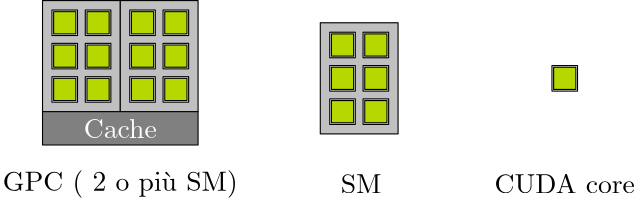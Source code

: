 <?xml version="1.0"?>
<!DOCTYPE ipe SYSTEM "ipe.dtd">
<ipe version="70218" creator="Ipe 7.2.28">
<info created="D:20250209172619" modified="D:20250211123430"/>
<ipestyle name="basic">
<symbol name="arrow/arc(spx)">
<path stroke="sym-stroke" fill="sym-stroke" pen="sym-pen">
0 0 m
-1 0.333 l
-1 -0.333 l
h
</path>
</symbol>
<symbol name="arrow/farc(spx)">
<path stroke="sym-stroke" fill="white" pen="sym-pen">
0 0 m
-1 0.333 l
-1 -0.333 l
h
</path>
</symbol>
<symbol name="arrow/ptarc(spx)">
<path stroke="sym-stroke" fill="sym-stroke" pen="sym-pen">
0 0 m
-1 0.333 l
-0.8 0 l
-1 -0.333 l
h
</path>
</symbol>
<symbol name="arrow/fptarc(spx)">
<path stroke="sym-stroke" fill="white" pen="sym-pen">
0 0 m
-1 0.333 l
-0.8 0 l
-1 -0.333 l
h
</path>
</symbol>
<symbol name="mark/circle(sx)" transformations="translations">
<path fill="sym-stroke">
0.6 0 0 0.6 0 0 e
0.4 0 0 0.4 0 0 e
</path>
</symbol>
<symbol name="mark/disk(sx)" transformations="translations">
<path fill="sym-stroke">
0.6 0 0 0.6 0 0 e
</path>
</symbol>
<symbol name="mark/fdisk(sfx)" transformations="translations">
<group>
<path fill="sym-fill">
0.5 0 0 0.5 0 0 e
</path>
<path fill="sym-stroke" fillrule="eofill">
0.6 0 0 0.6 0 0 e
0.4 0 0 0.4 0 0 e
</path>
</group>
</symbol>
<symbol name="mark/box(sx)" transformations="translations">
<path fill="sym-stroke" fillrule="eofill">
-0.6 -0.6 m
0.6 -0.6 l
0.6 0.6 l
-0.6 0.6 l
h
-0.4 -0.4 m
0.4 -0.4 l
0.4 0.4 l
-0.4 0.4 l
h
</path>
</symbol>
<symbol name="mark/square(sx)" transformations="translations">
<path fill="sym-stroke">
-0.6 -0.6 m
0.6 -0.6 l
0.6 0.6 l
-0.6 0.6 l
h
</path>
</symbol>
<symbol name="mark/fsquare(sfx)" transformations="translations">
<group>
<path fill="sym-fill">
-0.5 -0.5 m
0.5 -0.5 l
0.5 0.5 l
-0.5 0.5 l
h
</path>
<path fill="sym-stroke" fillrule="eofill">
-0.6 -0.6 m
0.6 -0.6 l
0.6 0.6 l
-0.6 0.6 l
h
-0.4 -0.4 m
0.4 -0.4 l
0.4 0.4 l
-0.4 0.4 l
h
</path>
</group>
</symbol>
<symbol name="mark/cross(sx)" transformations="translations">
<group>
<path fill="sym-stroke">
-0.43 -0.57 m
0.57 0.43 l
0.43 0.57 l
-0.57 -0.43 l
h
</path>
<path fill="sym-stroke">
-0.43 0.57 m
0.57 -0.43 l
0.43 -0.57 l
-0.57 0.43 l
h
</path>
</group>
</symbol>
<symbol name="arrow/fnormal(spx)">
<path stroke="sym-stroke" fill="white" pen="sym-pen">
0 0 m
-1 0.333 l
-1 -0.333 l
h
</path>
</symbol>
<symbol name="arrow/pointed(spx)">
<path stroke="sym-stroke" fill="sym-stroke" pen="sym-pen">
0 0 m
-1 0.333 l
-0.8 0 l
-1 -0.333 l
h
</path>
</symbol>
<symbol name="arrow/fpointed(spx)">
<path stroke="sym-stroke" fill="white" pen="sym-pen">
0 0 m
-1 0.333 l
-0.8 0 l
-1 -0.333 l
h
</path>
</symbol>
<symbol name="arrow/linear(spx)">
<path stroke="sym-stroke" pen="sym-pen">
-1 0.333 m
0 0 l
-1 -0.333 l
</path>
</symbol>
<symbol name="arrow/fdouble(spx)">
<path stroke="sym-stroke" fill="white" pen="sym-pen">
0 0 m
-1 0.333 l
-1 -0.333 l
h
-1 0 m
-2 0.333 l
-2 -0.333 l
h
</path>
</symbol>
<symbol name="arrow/double(spx)">
<path stroke="sym-stroke" fill="sym-stroke" pen="sym-pen">
0 0 m
-1 0.333 l
-1 -0.333 l
h
-1 0 m
-2 0.333 l
-2 -0.333 l
h
</path>
</symbol>
<symbol name="arrow/mid-normal(spx)">
<path stroke="sym-stroke" fill="sym-stroke" pen="sym-pen">
0.5 0 m
-0.5 0.333 l
-0.5 -0.333 l
h
</path>
</symbol>
<symbol name="arrow/mid-fnormal(spx)">
<path stroke="sym-stroke" fill="white" pen="sym-pen">
0.5 0 m
-0.5 0.333 l
-0.5 -0.333 l
h
</path>
</symbol>
<symbol name="arrow/mid-pointed(spx)">
<path stroke="sym-stroke" fill="sym-stroke" pen="sym-pen">
0.5 0 m
-0.5 0.333 l
-0.3 0 l
-0.5 -0.333 l
h
</path>
</symbol>
<symbol name="arrow/mid-fpointed(spx)">
<path stroke="sym-stroke" fill="white" pen="sym-pen">
0.5 0 m
-0.5 0.333 l
-0.3 0 l
-0.5 -0.333 l
h
</path>
</symbol>
<symbol name="arrow/mid-double(spx)">
<path stroke="sym-stroke" fill="sym-stroke" pen="sym-pen">
1 0 m
0 0.333 l
0 -0.333 l
h
0 0 m
-1 0.333 l
-1 -0.333 l
h
</path>
</symbol>
<symbol name="arrow/mid-fdouble(spx)">
<path stroke="sym-stroke" fill="white" pen="sym-pen">
1 0 m
0 0.333 l
0 -0.333 l
h
0 0 m
-1 0.333 l
-1 -0.333 l
h
</path>
</symbol>
<anglesize name="22.5 deg" value="22.5"/>
<anglesize name="30 deg" value="30"/>
<anglesize name="45 deg" value="45"/>
<anglesize name="60 deg" value="60"/>
<anglesize name="90 deg" value="90"/>
<arrowsize name="large" value="10"/>
<arrowsize name="small" value="5"/>
<arrowsize name="tiny" value="3"/>
<color name="blue" value="0 0 1"/>
<color name="brown" value="0.647 0.165 0.165"/>
<color name="darkblue" value="0 0 0.545"/>
<color name="darkcyan" value="0 0.545 0.545"/>
<color name="darkgray" value="0.663"/>
<color name="darkgreen" value="0 0.392 0"/>
<color name="darkmagenta" value="0.545 0 0.545"/>
<color name="darkorange" value="1 0.549 0"/>
<color name="darkred" value="0.545 0 0"/>
<color name="gold" value="1 0.843 0"/>
<color name="gray" value="0.745"/>
<color name="green" value="0 1 0"/>
<color name="lightblue" value="0.678 0.847 0.902"/>
<color name="lightcyan" value="0.878 1 1"/>
<color name="lightgray" value="0.827"/>
<color name="lightgreen" value="0.565 0.933 0.565"/>
<color name="lightyellow" value="1 1 0.878"/>
<color name="navy" value="0 0 0.502"/>
<color name="orange" value="1 0.647 0"/>
<color name="pink" value="1 0.753 0.796"/>
<color name="purple" value="0.627 0.125 0.941"/>
<color name="red" value="1 0 0"/>
<color name="seagreen" value="0.18 0.545 0.341"/>
<color name="turquoise" value="0.251 0.878 0.816"/>
<color name="violet" value="0.933 0.51 0.933"/>
<color name="yellow" value="1 1 0"/>
<dashstyle name="dash dot dotted" value="[4 2 1 2 1 2] 0"/>
<dashstyle name="dash dotted" value="[4 2 1 2] 0"/>
<dashstyle name="dashed" value="[4] 0"/>
<dashstyle name="dotted" value="[1 3] 0"/>
<gridsize name="10 pts (~3.5 mm)" value="10"/>
<gridsize name="14 pts (~5 mm)" value="14"/>
<gridsize name="16 pts (~6 mm)" value="16"/>
<gridsize name="20 pts (~7 mm)" value="20"/>
<gridsize name="28 pts (~10 mm)" value="28"/>
<gridsize name="32 pts (~12 mm)" value="32"/>
<gridsize name="4 pts" value="4"/>
<gridsize name="56 pts (~20 mm)" value="56"/>
<gridsize name="8 pts (~3 mm)" value="8"/>
<opacity name="10%" value="0.1"/>
<opacity name="30%" value="0.3"/>
<opacity name="50%" value="0.5"/>
<opacity name="75%" value="0.75"/>
<pen name="fat" value="1.2"/>
<pen name="heavier" value="0.8"/>
<pen name="ultrafat" value="2"/>
<symbolsize name="large" value="5"/>
<symbolsize name="small" value="2"/>
<symbolsize name="tiny" value="1.1"/>
<textsize name="Huge" value="\Huge"/>
<textsize name="LARGE" value="\LARGE"/>
<textsize name="Large" value="\Large"/>
<textsize name="footnote" value="\footnotesize"/>
<textsize name="huge" value="\huge"/>
<textsize name="large" value="\large"/>
<textsize name="script" value="\scriptsize"/>
<textsize name="small" value="\small"/>
<textsize name="tiny" value="\tiny"/>
<textstyle name="center" begin="\begin{center}" end="\end{center}"/>
<textstyle name="item" begin="\begin{itemize}\item{}" end="\end{itemize}"/>
<textstyle name="itemize" begin="\begin{itemize}" end="\end{itemize}"/>
<tiling name="falling" angle="-60" step="4" width="1"/>
<tiling name="rising" angle="30" step="4" width="1"/>
</ipestyle>
<page>
<layer name="alpha"/>
<view layers="alpha" active="alpha"/>
<path layer="alpha" stroke="black" fill="0.753">
332 784 m
332 744 l
360 744 l
360 784 l
h
</path>
<path stroke="black" fill="1">
424.6 759.407 m
424.6 768.593 l
415.4 768.593 l
415.4 759.407 l
h
</path>
<path matrix="1 0 0 1 -0.00004601 -0.00015958" stroke="black" fill="0.718 0.843 0">
416 768 m
416 760 l
424 760 l
424 768 l
h
</path>
<path matrix="1 0 0 1 -80 0" stroke="black" fill="1">
424.6 759.407 m
424.6 768.593 l
415.4 768.593 l
415.4 759.407 l
h
</path>
<path matrix="1 0 0 1 -80 -0.00015958" stroke="black" fill="0.718 0.843 0">
416 768 m
416 760 l
424 760 l
424 768 l
h
</path>
<path matrix="1 0 0 1 -68 0" stroke="black" fill="1">
424.6 759.407 m
424.6 768.593 l
415.4 768.593 l
415.4 759.407 l
h
</path>
<path matrix="1 0 0 1 -68 -0.00015958" stroke="black" fill="0.718 0.843 0">
416 768 m
416 760 l
424 760 l
424 768 l
h
</path>
<path matrix="1 0 0 1 -80 12" stroke="black" fill="1">
424.6 759.407 m
424.6 768.593 l
415.4 768.593 l
415.4 759.407 l
h
</path>
<path matrix="1 0 0 1 -80 11.9998" stroke="black" fill="0.718 0.843 0">
416 768 m
416 760 l
424 760 l
424 768 l
h
</path>
<path matrix="1 0 0 1 -68 12" stroke="black" fill="1">
424.6 759.407 m
424.6 768.593 l
415.4 768.593 l
415.4 759.407 l
h
</path>
<path matrix="1 0 0 1 -68 11.9998" stroke="black" fill="0.718 0.843 0">
416 768 m
416 760 l
424 760 l
424 768 l
h
</path>
<path matrix="1 0 0 1 -80 -12" stroke="black" fill="1">
424.6 759.407 m
424.6 768.593 l
415.4 768.593 l
415.4 759.407 l
h
</path>
<path matrix="1 0 0 1 -80 -12.0002" stroke="black" fill="0.718 0.843 0">
416 768 m
416 760 l
424 760 l
424 768 l
h
</path>
<path matrix="1 0 0 1 -68 -12" stroke="black" fill="1">
424.6 759.407 m
424.6 768.593 l
415.4 768.593 l
415.4 759.407 l
h
</path>
<path matrix="1 0 0 1 -68 -12.0002" stroke="black" fill="0.718 0.843 0">
416 768 m
416 760 l
424 760 l
424 768 l
h
</path>
<path matrix="1 0 0 1 -100 8" stroke="black" fill="0.753">
332 784 m
332 744 l
360 744 l
360 784 l
h
</path>
<path matrix="1 0 0 1 -180 8" stroke="black" fill="1">
424.6 759.407 m
424.6 768.593 l
415.4 768.593 l
415.4 759.407 l
h
</path>
<path matrix="1 0 0 1 -180 7.99984" stroke="black" fill="0.718 0.843 0">
416 768 m
416 760 l
424 760 l
424 768 l
h
</path>
<path matrix="1 0 0 1 -168 8" stroke="black" fill="1">
424.6 759.407 m
424.6 768.593 l
415.4 768.593 l
415.4 759.407 l
h
</path>
<path matrix="1 0 0 1 -168 7.99984" stroke="black" fill="0.718 0.843 0">
416 768 m
416 760 l
424 760 l
424 768 l
h
</path>
<path matrix="1 0 0 1 -180 20" stroke="black" fill="1">
424.6 759.407 m
424.6 768.593 l
415.4 768.593 l
415.4 759.407 l
h
</path>
<path matrix="1 0 0 1 -180 19.9998" stroke="black" fill="0.718 0.843 0">
416 768 m
416 760 l
424 760 l
424 768 l
h
</path>
<path matrix="1 0 0 1 -168 20" stroke="black" fill="1">
424.6 759.407 m
424.6 768.593 l
415.4 768.593 l
415.4 759.407 l
h
</path>
<path matrix="1 0 0 1 -168 19.9998" stroke="black" fill="0.718 0.843 0">
416 768 m
416 760 l
424 760 l
424 768 l
h
</path>
<path matrix="1 0 0 1 -180 -4" stroke="black" fill="1">
424.6 759.407 m
424.6 768.593 l
415.4 768.593 l
415.4 759.407 l
h
</path>
<path matrix="1 0 0 1 -180 -4.0002" stroke="black" fill="0.718 0.843 0">
416 768 m
416 760 l
424 760 l
424 768 l
h
</path>
<path matrix="1 0 0 1 -168 -4" stroke="black" fill="1">
424.6 759.407 m
424.6 768.593 l
415.4 768.593 l
415.4 759.407 l
h
</path>
<path matrix="1 0 0 1 -168 -4.0002" stroke="black" fill="0.718 0.843 0">
416 768 m
416 760 l
424 760 l
424 768 l
h
</path>
<path matrix="1 0 0 1 -72 8" stroke="black" fill="0.753">
332 784 m
332 744 l
360 744 l
360 784 l
h
</path>
<path matrix="1 0 0 1 -152 8" stroke="black" fill="1">
424.6 759.407 m
424.6 768.593 l
415.4 768.593 l
415.4 759.407 l
h
</path>
<path matrix="1 0 0 1 -152 7.99984" stroke="black" fill="0.718 0.843 0">
416 768 m
416 760 l
424 760 l
424 768 l
h
</path>
<path matrix="1 0 0 1 -140 8" stroke="black" fill="1">
424.6 759.407 m
424.6 768.593 l
415.4 768.593 l
415.4 759.407 l
h
</path>
<path matrix="1 0 0 1 -140 7.99984" stroke="black" fill="0.718 0.843 0">
416 768 m
416 760 l
424 760 l
424 768 l
h
</path>
<path matrix="1 0 0 1 -152 20" stroke="black" fill="1">
424.6 759.407 m
424.6 768.593 l
415.4 768.593 l
415.4 759.407 l
h
</path>
<path matrix="1 0 0 1 -152 19.9998" stroke="black" fill="0.718 0.843 0">
416 768 m
416 760 l
424 760 l
424 768 l
h
</path>
<path matrix="1 0 0 1 -140 20" stroke="black" fill="1">
424.6 759.407 m
424.6 768.593 l
415.4 768.593 l
415.4 759.407 l
h
</path>
<path matrix="1 0 0 1 -140 19.9998" stroke="black" fill="0.718 0.843 0">
416 768 m
416 760 l
424 760 l
424 768 l
h
</path>
<path matrix="1 0 0 1 -152 -4" stroke="black" fill="1">
424.6 759.407 m
424.6 768.593 l
415.4 768.593 l
415.4 759.407 l
h
</path>
<path matrix="1 0 0 1 -152 -4.0002" stroke="black" fill="0.718 0.843 0">
416 768 m
416 760 l
424 760 l
424 768 l
h
</path>
<path matrix="1 0 0 1 -140 -4" stroke="black" fill="1">
424.6 759.407 m
424.6 768.593 l
415.4 768.593 l
415.4 759.407 l
h
</path>
<path matrix="1 0 0 1 -140 -4.0002" stroke="black" fill="0.718 0.843 0">
416 768 m
416 760 l
424 760 l
424 768 l
h
</path>
<path stroke="black" fill="0.502">
232 752 m
232 740 l
288 740 l
288 752 l
h
</path>
<text matrix="1 0 0 1 0 -1.99666" transformations="translations" pos="260 748" stroke="1" type="label" width="26.29" height="6.918" depth="0" halign="center" valign="center">Cache</text>
<text matrix="1 0 0 1 0 -21.9967" transformations="translations" pos="260 748" stroke="black" type="label" width="84.613" height="7.473" depth="2.49" halign="center" valign="center">GPC ( 2 o più SM)</text>
<text matrix="1 0 0 1 86.6689 -21.9967" transformations="translations" pos="260 748" stroke="black" type="label" width="14.667" height="6.808" depth="0" halign="center" valign="center">SM</text>
<text matrix="1 0 0 1 160 -21.9967" transformations="translations" pos="260 748" stroke="black" type="label" width="50.533" height="6.808" depth="0" halign="center" valign="center">CUDA core</text>
</page>
</ipe>
